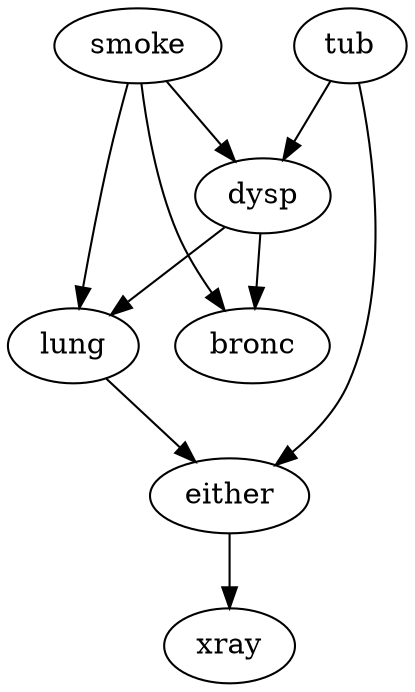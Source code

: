 digraph G {
    "tub" -> "dysp";
    "smoke" -> "dysp";
    "smoke" -> "bronc";
    "dysp" -> "bronc";
    "either" -> "xray";
    "tub" -> "either";
    "lung" -> "either";
    "smoke" -> "lung";
    "dysp" -> "lung";
}
